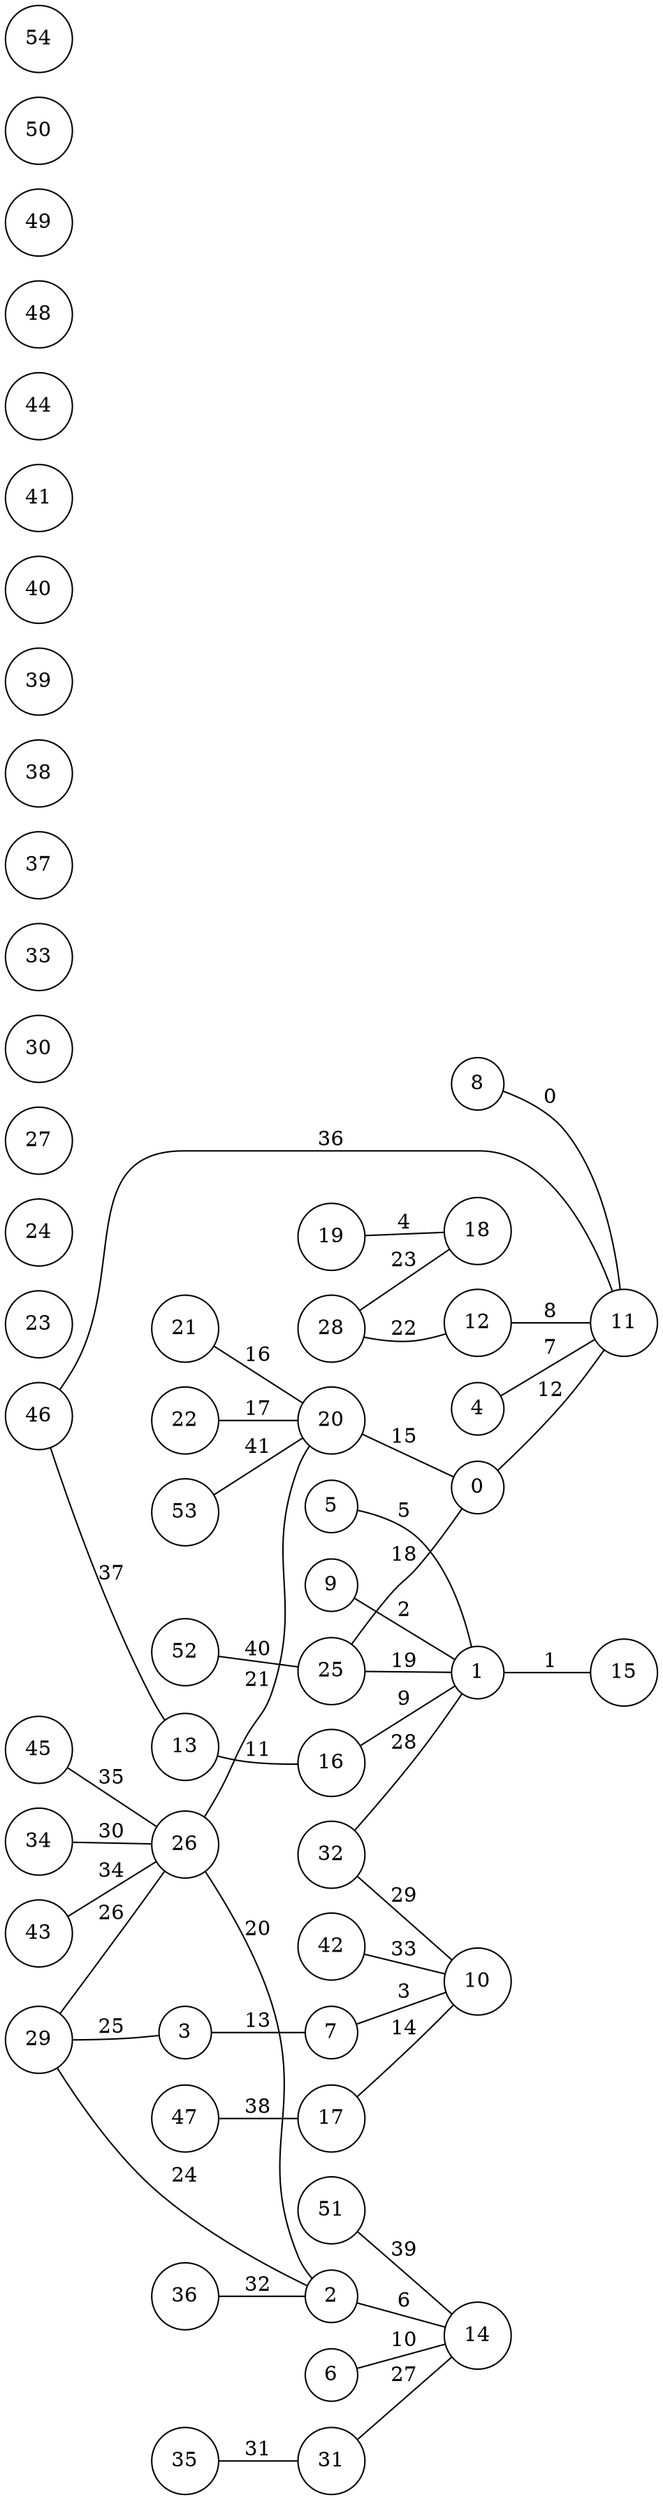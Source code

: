 digraph genereated_graph { 
  rankdir=LR;
  node [shape = circle];
  edge [dir=none];
  0;
  1;
  2;
  3;
  4;
  5;
  6;
  7;
  8;
  9;
  10;
  11;
  12;
  13;
  14;
  15;
  16;
  17;
  18;
  19;
  8 -> 11 [ label = "0" ];
  1 -> 15 [ label = "1" ];
  9 -> 1 [ label = "2" ];
  7 -> 10 [ label = "3" ];
  19 -> 18 [ label = "4" ];
  5 -> 1 [ label = "5" ];
  2 -> 14 [ label = "6" ];
  4 -> 11 [ label = "7" ];
  12 -> 11 [ label = "8" ];
  16 -> 1 [ label = "9" ];
  6 -> 14 [ label = "10" ];
  13 -> 16 [ label = "11" ];
  0 -> 11 [ label = "12" ];
  3 -> 7 [ label = "13" ];
  17 -> 10 [ label = "14" ];
  20;
  20 -> 0 [ label = "15" ];
  21;
  21 -> 20 [ label = "16" ];
  22;
  22 -> 20 [ label = "17" ];
  23;
  24;
  25;
  25 -> 0 [ label = "18" ];
  25 -> 1 [ label = "19" ];
  26;
  26 -> 2 [ label = "20" ];
  26 -> 20 [ label = "21" ];
  27;
  28;
  28 -> 12 [ label = "22" ];
  28 -> 18 [ label = "23" ];
  29;
  29 -> 2 [ label = "24" ];
  29 -> 3 [ label = "25" ];
  29 -> 26 [ label = "26" ];
  30;
  31;
  31 -> 14 [ label = "27" ];
  32;
  32 -> 1 [ label = "28" ];
  32 -> 10 [ label = "29" ];
  33;
  34;
  34 -> 26 [ label = "30" ];
  35;
  35 -> 31 [ label = "31" ];
  36;
  36 -> 2 [ label = "32" ];
  37;
  38;
  39;
  40;
  41;
  42;
  42 -> 10 [ label = "33" ];
  43;
  43 -> 26 [ label = "34" ];
  44;
  45;
  45 -> 26 [ label = "35" ];
  46;
  46 -> 11 [ label = "36" ];
  46 -> 13 [ label = "37" ];
  47;
  47 -> 17 [ label = "38" ];
  48;
  49;
  50;
  51;
  51 -> 14 [ label = "39" ];
  52;
  52 -> 25 [ label = "40" ];
  53;
  53 -> 20 [ label = "41" ];
  54;
}